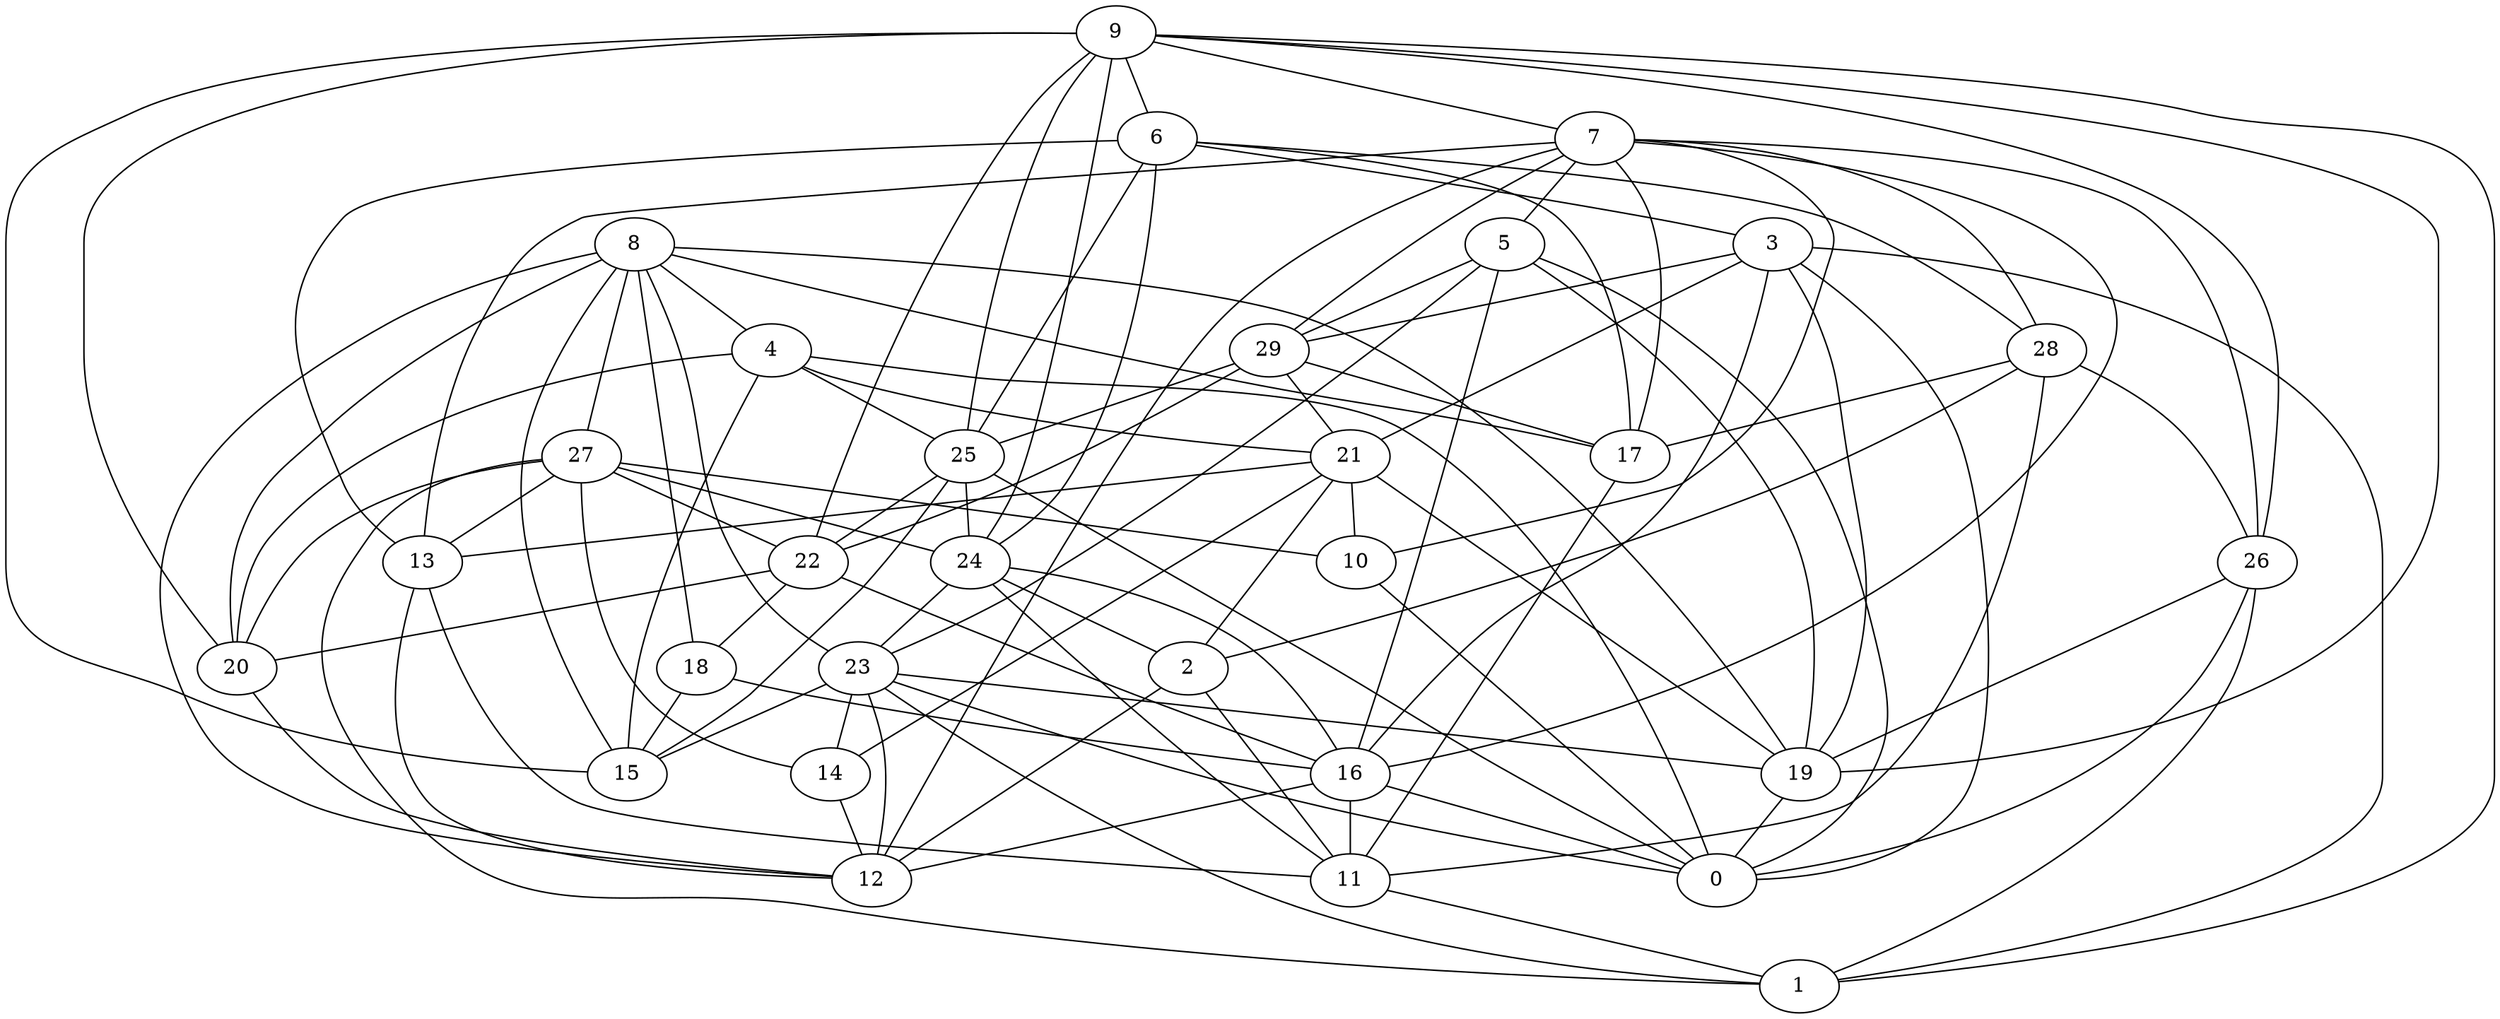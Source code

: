 digraph GG_graph {

subgraph G_graph {
edge [color = black]
"24" -> "23" [dir = none]
"24" -> "16" [dir = none]
"24" -> "2" [dir = none]
"13" -> "11" [dir = none]
"13" -> "12" [dir = none]
"29" -> "17" [dir = none]
"14" -> "12" [dir = none]
"26" -> "19" [dir = none]
"26" -> "1" [dir = none]
"28" -> "17" [dir = none]
"28" -> "11" [dir = none]
"28" -> "2" [dir = none]
"28" -> "26" [dir = none]
"9" -> "7" [dir = none]
"9" -> "25" [dir = none]
"9" -> "15" [dir = none]
"22" -> "18" [dir = none]
"22" -> "16" [dir = none]
"17" -> "11" [dir = none]
"8" -> "15" [dir = none]
"8" -> "4" [dir = none]
"8" -> "17" [dir = none]
"8" -> "27" [dir = none]
"8" -> "12" [dir = none]
"8" -> "20" [dir = none]
"8" -> "19" [dir = none]
"8" -> "18" [dir = none]
"16" -> "11" [dir = none]
"16" -> "0" [dir = none]
"6" -> "25" [dir = none]
"6" -> "24" [dir = none]
"6" -> "3" [dir = none]
"6" -> "17" [dir = none]
"6" -> "28" [dir = none]
"3" -> "1" [dir = none]
"3" -> "21" [dir = none]
"3" -> "29" [dir = none]
"3" -> "0" [dir = none]
"5" -> "16" [dir = none]
"5" -> "0" [dir = none]
"5" -> "29" [dir = none]
"20" -> "12" [dir = none]
"23" -> "15" [dir = none]
"21" -> "14" [dir = none]
"21" -> "13" [dir = none]
"21" -> "19" [dir = none]
"21" -> "2" [dir = none]
"4" -> "25" [dir = none]
"4" -> "20" [dir = none]
"25" -> "22" [dir = none]
"25" -> "0" [dir = none]
"2" -> "12" [dir = none]
"27" -> "10" [dir = none]
"7" -> "12" [dir = none]
"7" -> "10" [dir = none]
"7" -> "17" [dir = none]
"7" -> "16" [dir = none]
"10" -> "0" [dir = none]
"4" -> "21" [dir = none]
"11" -> "1" [dir = none]
"23" -> "0" [dir = none]
"7" -> "29" [dir = none]
"23" -> "12" [dir = none]
"7" -> "26" [dir = none]
"23" -> "1" [dir = none]
"3" -> "16" [dir = none]
"26" -> "0" [dir = none]
"9" -> "26" [dir = none]
"9" -> "6" [dir = none]
"7" -> "13" [dir = none]
"21" -> "10" [dir = none]
"27" -> "20" [dir = none]
"27" -> "14" [dir = none]
"5" -> "23" [dir = none]
"4" -> "0" [dir = none]
"5" -> "19" [dir = none]
"7" -> "28" [dir = none]
"25" -> "24" [dir = none]
"24" -> "11" [dir = none]
"29" -> "22" [dir = none]
"27" -> "22" [dir = none]
"29" -> "25" [dir = none]
"19" -> "0" [dir = none]
"16" -> "12" [dir = none]
"9" -> "1" [dir = none]
"9" -> "24" [dir = none]
"25" -> "15" [dir = none]
"22" -> "20" [dir = none]
"9" -> "22" [dir = none]
"6" -> "13" [dir = none]
"4" -> "15" [dir = none]
"9" -> "19" [dir = none]
"23" -> "19" [dir = none]
"27" -> "1" [dir = none]
"2" -> "11" [dir = none]
"29" -> "21" [dir = none]
"9" -> "20" [dir = none]
"18" -> "15" [dir = none]
"27" -> "13" [dir = none]
"3" -> "19" [dir = none]
"8" -> "23" [dir = none]
"23" -> "14" [dir = none]
"7" -> "5" [dir = none]
"18" -> "16" [dir = none]
"27" -> "24" [dir = none]
}

}
